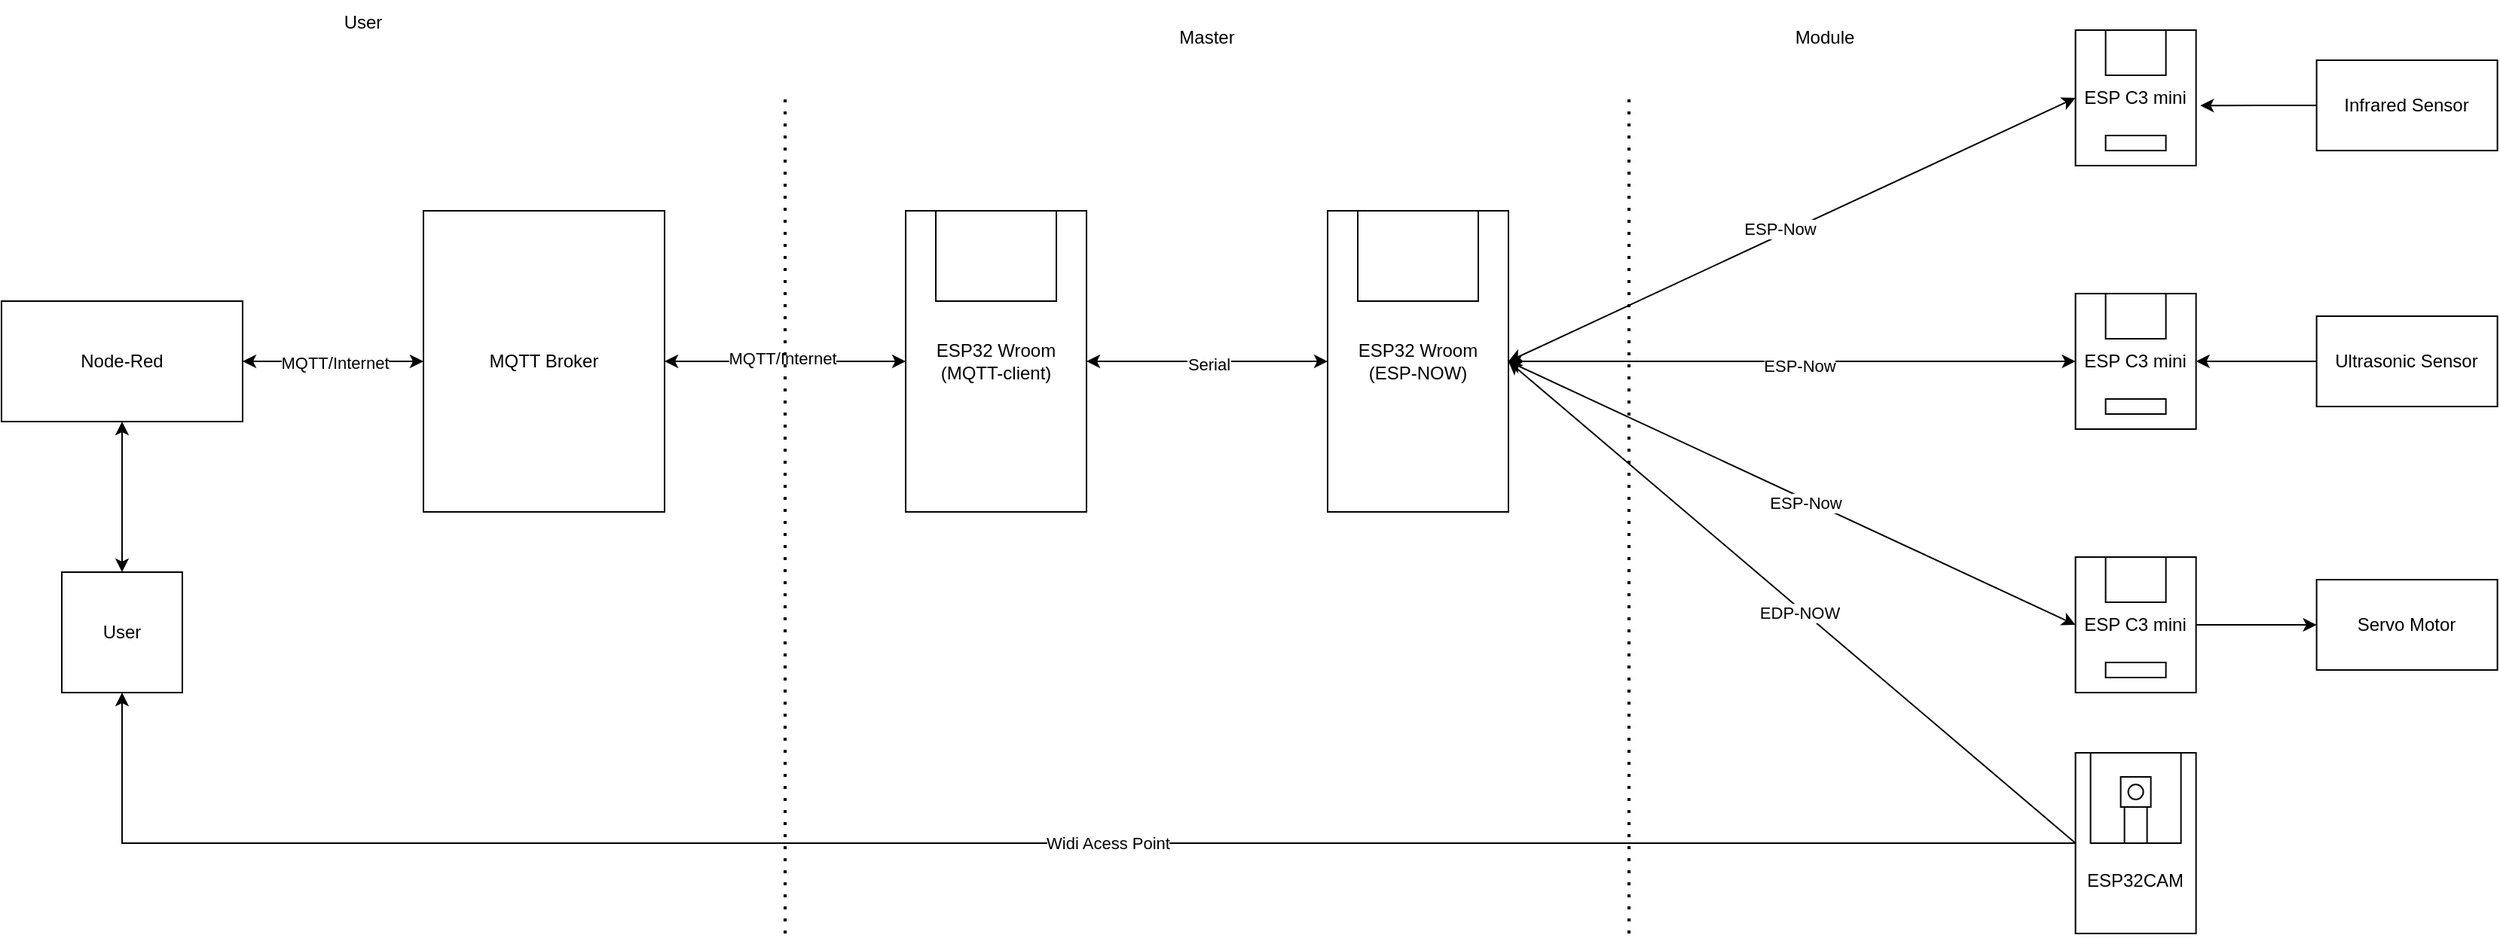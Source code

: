 <mxfile version="28.2.8">
  <diagram name="Page-1" id="dL9VV4bmaPXsRKPy24r-">
    <mxGraphModel dx="2587" dy="890" grid="1" gridSize="10" guides="1" tooltips="1" connect="1" arrows="1" fold="1" page="1" pageScale="1" pageWidth="850" pageHeight="1100" math="0" shadow="0">
      <root>
        <mxCell id="0" />
        <mxCell id="1" parent="0" />
        <mxCell id="2zIadrbv-KkHklu8nSw9-6" value="" style="group" vertex="1" connectable="0" parent="1">
          <mxGeometry x="80" y="160" width="120" height="200" as="geometry" />
        </mxCell>
        <mxCell id="2zIadrbv-KkHklu8nSw9-1" value="ESP32 Wroom&lt;br&gt;(MQTT-client)" style="rounded=0;whiteSpace=wrap;html=1;" vertex="1" parent="2zIadrbv-KkHklu8nSw9-6">
          <mxGeometry width="120" height="200" as="geometry" />
        </mxCell>
        <mxCell id="2zIadrbv-KkHklu8nSw9-4" value="" style="rounded=0;whiteSpace=wrap;html=1;" vertex="1" parent="2zIadrbv-KkHklu8nSw9-6">
          <mxGeometry x="20" width="80" height="60" as="geometry" />
        </mxCell>
        <mxCell id="2zIadrbv-KkHklu8nSw9-7" value="" style="group" vertex="1" connectable="0" parent="1">
          <mxGeometry x="360" y="160" width="120" height="200" as="geometry" />
        </mxCell>
        <mxCell id="2zIadrbv-KkHklu8nSw9-2" value="ESP32 Wroom&lt;br&gt;(ESP-NOW)" style="rounded=0;whiteSpace=wrap;html=1;" vertex="1" parent="2zIadrbv-KkHklu8nSw9-7">
          <mxGeometry width="120" height="200" as="geometry" />
        </mxCell>
        <mxCell id="2zIadrbv-KkHklu8nSw9-5" value="" style="rounded=0;whiteSpace=wrap;html=1;" vertex="1" parent="2zIadrbv-KkHklu8nSw9-7">
          <mxGeometry x="20" width="80" height="60" as="geometry" />
        </mxCell>
        <mxCell id="2zIadrbv-KkHklu8nSw9-8" value="" style="endArrow=classic;startArrow=classic;html=1;rounded=0;exitX=1;exitY=0.5;exitDx=0;exitDy=0;entryX=0;entryY=0.5;entryDx=0;entryDy=0;" edge="1" parent="1" source="2zIadrbv-KkHklu8nSw9-1" target="2zIadrbv-KkHklu8nSw9-2">
          <mxGeometry width="50" height="50" relative="1" as="geometry">
            <mxPoint x="230" y="310" as="sourcePoint" />
            <mxPoint x="340" y="260" as="targetPoint" />
          </mxGeometry>
        </mxCell>
        <mxCell id="2zIadrbv-KkHklu8nSw9-9" value="Serial" style="edgeLabel;html=1;align=center;verticalAlign=middle;resizable=0;points=[];" vertex="1" connectable="0" parent="2zIadrbv-KkHklu8nSw9-8">
          <mxGeometry x="0.004" y="-2" relative="1" as="geometry">
            <mxPoint as="offset" />
          </mxGeometry>
        </mxCell>
        <mxCell id="2zIadrbv-KkHklu8nSw9-10" value="Master" style="text;html=1;whiteSpace=wrap;strokeColor=none;fillColor=none;align=center;verticalAlign=middle;rounded=0;" vertex="1" parent="1">
          <mxGeometry x="250" y="30" width="60" height="30" as="geometry" />
        </mxCell>
        <mxCell id="2zIadrbv-KkHklu8nSw9-14" value="" style="group" vertex="1" connectable="0" parent="1">
          <mxGeometry x="856.3" y="40" width="80" height="90" as="geometry" />
        </mxCell>
        <mxCell id="2zIadrbv-KkHklu8nSw9-11" value="ESP C3 mini" style="rounded=0;whiteSpace=wrap;html=1;" vertex="1" parent="2zIadrbv-KkHklu8nSw9-14">
          <mxGeometry width="80" height="90" as="geometry" />
        </mxCell>
        <mxCell id="2zIadrbv-KkHklu8nSw9-12" value="" style="rounded=0;whiteSpace=wrap;html=1;" vertex="1" parent="2zIadrbv-KkHklu8nSw9-14">
          <mxGeometry x="20" y="70" width="40" height="10" as="geometry" />
        </mxCell>
        <mxCell id="2zIadrbv-KkHklu8nSw9-13" value="" style="rounded=0;whiteSpace=wrap;html=1;" vertex="1" parent="2zIadrbv-KkHklu8nSw9-14">
          <mxGeometry x="20" width="40" height="30" as="geometry" />
        </mxCell>
        <mxCell id="2zIadrbv-KkHklu8nSw9-15" value="" style="group" vertex="1" connectable="0" parent="1">
          <mxGeometry x="856.3" y="215" width="80" height="90" as="geometry" />
        </mxCell>
        <mxCell id="2zIadrbv-KkHklu8nSw9-16" value="ESP C3 mini" style="rounded=0;whiteSpace=wrap;html=1;" vertex="1" parent="2zIadrbv-KkHklu8nSw9-15">
          <mxGeometry width="80" height="90" as="geometry" />
        </mxCell>
        <mxCell id="2zIadrbv-KkHklu8nSw9-17" value="" style="rounded=0;whiteSpace=wrap;html=1;" vertex="1" parent="2zIadrbv-KkHklu8nSw9-15">
          <mxGeometry x="20" y="70" width="40" height="10" as="geometry" />
        </mxCell>
        <mxCell id="2zIadrbv-KkHklu8nSw9-18" value="" style="rounded=0;whiteSpace=wrap;html=1;" vertex="1" parent="2zIadrbv-KkHklu8nSw9-15">
          <mxGeometry x="20" width="40" height="30" as="geometry" />
        </mxCell>
        <mxCell id="2zIadrbv-KkHklu8nSw9-19" value="" style="group" vertex="1" connectable="0" parent="1">
          <mxGeometry x="856.3" y="390" width="80" height="90" as="geometry" />
        </mxCell>
        <mxCell id="2zIadrbv-KkHklu8nSw9-20" value="ESP C3 mini" style="rounded=0;whiteSpace=wrap;html=1;" vertex="1" parent="2zIadrbv-KkHklu8nSw9-19">
          <mxGeometry width="80" height="90" as="geometry" />
        </mxCell>
        <mxCell id="2zIadrbv-KkHklu8nSw9-21" value="" style="rounded=0;whiteSpace=wrap;html=1;" vertex="1" parent="2zIadrbv-KkHklu8nSw9-19">
          <mxGeometry x="20" y="70" width="40" height="10" as="geometry" />
        </mxCell>
        <mxCell id="2zIadrbv-KkHklu8nSw9-22" value="" style="rounded=0;whiteSpace=wrap;html=1;" vertex="1" parent="2zIadrbv-KkHklu8nSw9-19">
          <mxGeometry x="20" width="40" height="30" as="geometry" />
        </mxCell>
        <mxCell id="2zIadrbv-KkHklu8nSw9-23" value="" style="endArrow=classic;startArrow=classic;html=1;rounded=0;entryX=0;entryY=0.5;entryDx=0;entryDy=0;exitX=1;exitY=0.5;exitDx=0;exitDy=0;" edge="1" parent="1" source="2zIadrbv-KkHklu8nSw9-2" target="2zIadrbv-KkHklu8nSw9-11">
          <mxGeometry width="50" height="50" relative="1" as="geometry">
            <mxPoint x="520" y="300" as="sourcePoint" />
            <mxPoint x="570" y="250" as="targetPoint" />
          </mxGeometry>
        </mxCell>
        <mxCell id="2zIadrbv-KkHklu8nSw9-27" value="ESP-Now" style="edgeLabel;html=1;align=center;verticalAlign=middle;resizable=0;points=[];" vertex="1" connectable="0" parent="2zIadrbv-KkHklu8nSw9-23">
          <mxGeometry x="-0.035" y="4" relative="1" as="geometry">
            <mxPoint as="offset" />
          </mxGeometry>
        </mxCell>
        <mxCell id="2zIadrbv-KkHklu8nSw9-24" value="" style="endArrow=classic;startArrow=classic;html=1;rounded=0;entryX=0;entryY=0.5;entryDx=0;entryDy=0;exitX=1;exitY=0.5;exitDx=0;exitDy=0;" edge="1" parent="1" source="2zIadrbv-KkHklu8nSw9-2" target="2zIadrbv-KkHklu8nSw9-16">
          <mxGeometry width="50" height="50" relative="1" as="geometry">
            <mxPoint x="510" y="265" as="sourcePoint" />
            <mxPoint x="710" y="90" as="targetPoint" />
          </mxGeometry>
        </mxCell>
        <mxCell id="2zIadrbv-KkHklu8nSw9-28" value="ESP-Now" style="edgeLabel;html=1;align=center;verticalAlign=middle;resizable=0;points=[];" vertex="1" connectable="0" parent="2zIadrbv-KkHklu8nSw9-24">
          <mxGeometry x="0.027" y="-3" relative="1" as="geometry">
            <mxPoint as="offset" />
          </mxGeometry>
        </mxCell>
        <mxCell id="2zIadrbv-KkHklu8nSw9-25" value="" style="endArrow=classic;startArrow=classic;html=1;rounded=0;entryX=0;entryY=0.5;entryDx=0;entryDy=0;exitX=1;exitY=0.5;exitDx=0;exitDy=0;" edge="1" parent="1" source="2zIadrbv-KkHklu8nSw9-2" target="2zIadrbv-KkHklu8nSw9-20">
          <mxGeometry width="50" height="50" relative="1" as="geometry">
            <mxPoint x="590" y="265" as="sourcePoint" />
            <mxPoint x="790" y="250" as="targetPoint" />
          </mxGeometry>
        </mxCell>
        <mxCell id="2zIadrbv-KkHklu8nSw9-29" value="ESP-Now" style="edgeLabel;html=1;align=center;verticalAlign=middle;resizable=0;points=[];" vertex="1" connectable="0" parent="2zIadrbv-KkHklu8nSw9-25">
          <mxGeometry x="0.047" y="-2" relative="1" as="geometry">
            <mxPoint as="offset" />
          </mxGeometry>
        </mxCell>
        <mxCell id="2zIadrbv-KkHklu8nSw9-30" value="Infrared Sensor" style="rounded=0;whiteSpace=wrap;html=1;" vertex="1" parent="1">
          <mxGeometry x="1016.3" y="60" width="120" height="60" as="geometry" />
        </mxCell>
        <mxCell id="2zIadrbv-KkHklu8nSw9-32" style="edgeStyle=orthogonalEdgeStyle;rounded=0;orthogonalLoop=1;jettySize=auto;html=1;entryX=1.035;entryY=0.557;entryDx=0;entryDy=0;entryPerimeter=0;" edge="1" parent="1" source="2zIadrbv-KkHklu8nSw9-30" target="2zIadrbv-KkHklu8nSw9-11">
          <mxGeometry relative="1" as="geometry" />
        </mxCell>
        <mxCell id="2zIadrbv-KkHklu8nSw9-33" value="Ultrasonic Sensor" style="rounded=0;whiteSpace=wrap;html=1;" vertex="1" parent="1">
          <mxGeometry x="1016.3" y="230" width="120" height="60" as="geometry" />
        </mxCell>
        <mxCell id="2zIadrbv-KkHklu8nSw9-34" style="edgeStyle=orthogonalEdgeStyle;rounded=0;orthogonalLoop=1;jettySize=auto;html=1;entryX=1;entryY=0.5;entryDx=0;entryDy=0;" edge="1" parent="1" source="2zIadrbv-KkHklu8nSw9-33" target="2zIadrbv-KkHklu8nSw9-16">
          <mxGeometry relative="1" as="geometry">
            <mxPoint x="976.3" y="230" as="targetPoint" />
          </mxGeometry>
        </mxCell>
        <mxCell id="2zIadrbv-KkHklu8nSw9-35" value="Servo Motor" style="rounded=0;whiteSpace=wrap;html=1;" vertex="1" parent="1">
          <mxGeometry x="1016.3" y="405" width="120" height="60" as="geometry" />
        </mxCell>
        <mxCell id="2zIadrbv-KkHklu8nSw9-37" style="edgeStyle=orthogonalEdgeStyle;rounded=0;orthogonalLoop=1;jettySize=auto;html=1;entryX=0;entryY=0.5;entryDx=0;entryDy=0;" edge="1" parent="1" source="2zIadrbv-KkHklu8nSw9-20" target="2zIadrbv-KkHklu8nSw9-35">
          <mxGeometry relative="1" as="geometry" />
        </mxCell>
        <mxCell id="2zIadrbv-KkHklu8nSw9-44" value="" style="group" vertex="1" connectable="0" parent="1">
          <mxGeometry x="856.3" y="520" width="80" height="120" as="geometry" />
        </mxCell>
        <mxCell id="2zIadrbv-KkHklu8nSw9-38" value="" style="rounded=0;whiteSpace=wrap;html=1;" vertex="1" parent="2zIadrbv-KkHklu8nSw9-44">
          <mxGeometry width="80" height="120" as="geometry" />
        </mxCell>
        <mxCell id="2zIadrbv-KkHklu8nSw9-39" value="" style="rounded=0;whiteSpace=wrap;html=1;" vertex="1" parent="2zIadrbv-KkHklu8nSw9-44">
          <mxGeometry x="10" width="60" height="60" as="geometry" />
        </mxCell>
        <mxCell id="2zIadrbv-KkHklu8nSw9-40" value="" style="whiteSpace=wrap;html=1;aspect=fixed;" vertex="1" parent="2zIadrbv-KkHklu8nSw9-44">
          <mxGeometry x="30" y="16" width="20" height="20" as="geometry" />
        </mxCell>
        <mxCell id="2zIadrbv-KkHklu8nSw9-41" value="" style="ellipse;whiteSpace=wrap;html=1;aspect=fixed;" vertex="1" parent="2zIadrbv-KkHklu8nSw9-44">
          <mxGeometry x="35" y="21" width="10" height="10" as="geometry" />
        </mxCell>
        <mxCell id="2zIadrbv-KkHklu8nSw9-42" value="" style="rounded=0;whiteSpace=wrap;html=1;" vertex="1" parent="2zIadrbv-KkHklu8nSw9-44">
          <mxGeometry x="32.5" y="36" width="15" height="24" as="geometry" />
        </mxCell>
        <mxCell id="2zIadrbv-KkHklu8nSw9-43" value="ESP32CAM" style="text;html=1;whiteSpace=wrap;strokeColor=none;fillColor=none;align=center;verticalAlign=middle;rounded=0;" vertex="1" parent="2zIadrbv-KkHklu8nSw9-44">
          <mxGeometry x="10" y="70" width="60" height="30" as="geometry" />
        </mxCell>
        <mxCell id="2zIadrbv-KkHklu8nSw9-46" value="" style="endArrow=classic;html=1;rounded=0;exitX=0;exitY=0.5;exitDx=0;exitDy=0;entryX=1;entryY=0.5;entryDx=0;entryDy=0;" edge="1" parent="1" source="2zIadrbv-KkHklu8nSw9-38" target="2zIadrbv-KkHklu8nSw9-2">
          <mxGeometry width="50" height="50" relative="1" as="geometry">
            <mxPoint x="410" y="480" as="sourcePoint" />
            <mxPoint x="460" y="430" as="targetPoint" />
          </mxGeometry>
        </mxCell>
        <mxCell id="2zIadrbv-KkHklu8nSw9-47" value="EDP-NOW" style="edgeLabel;html=1;align=center;verticalAlign=middle;resizable=0;points=[];" vertex="1" connectable="0" parent="2zIadrbv-KkHklu8nSw9-46">
          <mxGeometry x="-0.037" y="3" relative="1" as="geometry">
            <mxPoint y="-1" as="offset" />
          </mxGeometry>
        </mxCell>
        <mxCell id="2zIadrbv-KkHklu8nSw9-48" value="MQTT Broker" style="rounded=0;whiteSpace=wrap;html=1;" vertex="1" parent="1">
          <mxGeometry x="-240" y="160" width="160" height="200" as="geometry" />
        </mxCell>
        <mxCell id="2zIadrbv-KkHklu8nSw9-49" value="" style="endArrow=classic;startArrow=classic;html=1;rounded=0;exitX=1;exitY=0.5;exitDx=0;exitDy=0;entryX=0;entryY=0.5;entryDx=0;entryDy=0;" edge="1" parent="1" source="2zIadrbv-KkHklu8nSw9-48" target="2zIadrbv-KkHklu8nSw9-1">
          <mxGeometry width="50" height="50" relative="1" as="geometry">
            <mxPoint x="-20" y="310" as="sourcePoint" />
            <mxPoint x="30" y="260" as="targetPoint" />
          </mxGeometry>
        </mxCell>
        <mxCell id="2zIadrbv-KkHklu8nSw9-50" value="MQTT/Internet" style="edgeLabel;html=1;align=center;verticalAlign=middle;resizable=0;points=[];" vertex="1" connectable="0" parent="2zIadrbv-KkHklu8nSw9-49">
          <mxGeometry x="-0.03" y="2" relative="1" as="geometry">
            <mxPoint as="offset" />
          </mxGeometry>
        </mxCell>
        <mxCell id="2zIadrbv-KkHklu8nSw9-54" value="Node-Red" style="whiteSpace=wrap;html=1;" vertex="1" parent="1">
          <mxGeometry x="-520" y="220" width="160" height="80" as="geometry" />
        </mxCell>
        <mxCell id="2zIadrbv-KkHklu8nSw9-55" value="User" style="whiteSpace=wrap;html=1;aspect=fixed;" vertex="1" parent="1">
          <mxGeometry x="-480" y="400" width="80" height="80" as="geometry" />
        </mxCell>
        <mxCell id="2zIadrbv-KkHklu8nSw9-56" style="edgeStyle=orthogonalEdgeStyle;rounded=0;orthogonalLoop=1;jettySize=auto;html=1;entryX=0.5;entryY=1;entryDx=0;entryDy=0;" edge="1" parent="1" source="2zIadrbv-KkHklu8nSw9-38" target="2zIadrbv-KkHklu8nSw9-55">
          <mxGeometry relative="1" as="geometry" />
        </mxCell>
        <mxCell id="2zIadrbv-KkHklu8nSw9-58" value="Widi Acess Point" style="edgeLabel;html=1;align=center;verticalAlign=middle;resizable=0;points=[];" vertex="1" connectable="0" parent="2zIadrbv-KkHklu8nSw9-56">
          <mxGeometry x="-0.08" relative="1" as="geometry">
            <mxPoint as="offset" />
          </mxGeometry>
        </mxCell>
        <mxCell id="2zIadrbv-KkHklu8nSw9-61" value="" style="endArrow=classic;startArrow=classic;html=1;rounded=0;entryX=0.5;entryY=1;entryDx=0;entryDy=0;exitX=0.5;exitY=0;exitDx=0;exitDy=0;" edge="1" parent="1" source="2zIadrbv-KkHklu8nSw9-55" target="2zIadrbv-KkHklu8nSw9-54">
          <mxGeometry width="50" height="50" relative="1" as="geometry">
            <mxPoint x="-260" y="420" as="sourcePoint" />
            <mxPoint x="-210" y="370" as="targetPoint" />
          </mxGeometry>
        </mxCell>
        <mxCell id="2zIadrbv-KkHklu8nSw9-62" value="" style="endArrow=classic;startArrow=classic;html=1;rounded=0;exitX=1;exitY=0.5;exitDx=0;exitDy=0;entryX=0;entryY=0.5;entryDx=0;entryDy=0;" edge="1" parent="1" source="2zIadrbv-KkHklu8nSw9-54" target="2zIadrbv-KkHklu8nSw9-48">
          <mxGeometry width="50" height="50" relative="1" as="geometry">
            <mxPoint x="-260" y="420" as="sourcePoint" />
            <mxPoint x="-210" y="370" as="targetPoint" />
          </mxGeometry>
        </mxCell>
        <mxCell id="2zIadrbv-KkHklu8nSw9-63" value="MQTT/Internet" style="edgeLabel;html=1;align=center;verticalAlign=middle;resizable=0;points=[];" vertex="1" connectable="0" parent="2zIadrbv-KkHklu8nSw9-62">
          <mxGeometry x="0.011" y="-1" relative="1" as="geometry">
            <mxPoint as="offset" />
          </mxGeometry>
        </mxCell>
        <mxCell id="2zIadrbv-KkHklu8nSw9-64" value="" style="endArrow=none;dashed=1;html=1;dashPattern=1 3;strokeWidth=2;rounded=0;" edge="1" parent="1">
          <mxGeometry width="50" height="50" relative="1" as="geometry">
            <mxPoint y="640" as="sourcePoint" />
            <mxPoint y="80" as="targetPoint" />
          </mxGeometry>
        </mxCell>
        <mxCell id="2zIadrbv-KkHklu8nSw9-65" value="" style="endArrow=none;dashed=1;html=1;dashPattern=1 3;strokeWidth=2;rounded=0;" edge="1" parent="1">
          <mxGeometry width="50" height="50" relative="1" as="geometry">
            <mxPoint x="560" y="640" as="sourcePoint" />
            <mxPoint x="560" y="80" as="targetPoint" />
          </mxGeometry>
        </mxCell>
        <mxCell id="2zIadrbv-KkHklu8nSw9-67" value="User" style="text;html=1;whiteSpace=wrap;strokeColor=none;fillColor=none;align=center;verticalAlign=middle;rounded=0;" vertex="1" parent="1">
          <mxGeometry x="-310" y="20" width="60" height="30" as="geometry" />
        </mxCell>
        <mxCell id="2zIadrbv-KkHklu8nSw9-68" value="Module" style="text;html=1;whiteSpace=wrap;strokeColor=none;fillColor=none;align=center;verticalAlign=middle;rounded=0;" vertex="1" parent="1">
          <mxGeometry x="660" y="30" width="60" height="30" as="geometry" />
        </mxCell>
      </root>
    </mxGraphModel>
  </diagram>
</mxfile>
